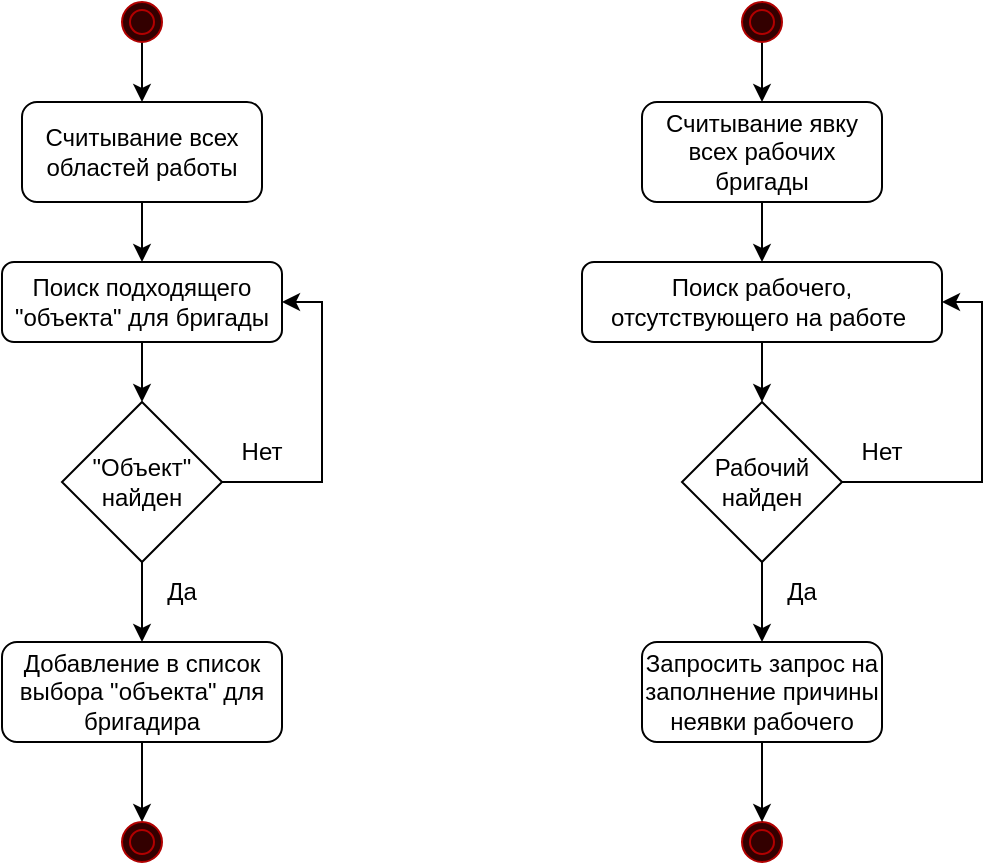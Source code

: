 <mxfile version="16.1.0" type="github">
  <diagram id="C5RBs43oDa-KdzZeNtuy" name="Page-1">
    <mxGraphModel dx="1278" dy="567" grid="1" gridSize="10" guides="1" tooltips="1" connect="1" arrows="1" fold="1" page="1" pageScale="1" pageWidth="827" pageHeight="1169" math="0" shadow="0">
      <root>
        <mxCell id="WIyWlLk6GJQsqaUBKTNV-0" />
        <mxCell id="WIyWlLk6GJQsqaUBKTNV-1" parent="WIyWlLk6GJQsqaUBKTNV-0" />
        <mxCell id="DX_jDA4ijIOc0aVRlDkm-0" style="edgeStyle=orthogonalEdgeStyle;rounded=0;orthogonalLoop=1;jettySize=auto;html=1;exitX=0.5;exitY=1;exitDx=0;exitDy=0;entryX=0.5;entryY=0;entryDx=0;entryDy=0;" edge="1" parent="WIyWlLk6GJQsqaUBKTNV-1" source="DX_jDA4ijIOc0aVRlDkm-1" target="DX_jDA4ijIOc0aVRlDkm-5">
          <mxGeometry relative="1" as="geometry" />
        </mxCell>
        <mxCell id="DX_jDA4ijIOc0aVRlDkm-1" value="" style="ellipse;shape=doubleEllipse;whiteSpace=wrap;html=1;aspect=fixed;fillColor=#330000;fontColor=#ffffff;strokeColor=#B20000;" vertex="1" parent="WIyWlLk6GJQsqaUBKTNV-1">
          <mxGeometry x="190" y="70" width="20" height="20" as="geometry" />
        </mxCell>
        <mxCell id="DX_jDA4ijIOc0aVRlDkm-2" style="edgeStyle=orthogonalEdgeStyle;rounded=0;orthogonalLoop=1;jettySize=auto;html=1;exitX=0.5;exitY=1;exitDx=0;exitDy=0;entryX=0.5;entryY=0;entryDx=0;entryDy=0;" edge="1" parent="WIyWlLk6GJQsqaUBKTNV-1" source="DX_jDA4ijIOc0aVRlDkm-3" target="DX_jDA4ijIOc0aVRlDkm-17">
          <mxGeometry relative="1" as="geometry" />
        </mxCell>
        <mxCell id="DX_jDA4ijIOc0aVRlDkm-3" value="" style="ellipse;shape=doubleEllipse;whiteSpace=wrap;html=1;aspect=fixed;fillColor=#330000;fontColor=#ffffff;strokeColor=#B20000;" vertex="1" parent="WIyWlLk6GJQsqaUBKTNV-1">
          <mxGeometry x="500" y="70" width="20" height="20" as="geometry" />
        </mxCell>
        <mxCell id="DX_jDA4ijIOc0aVRlDkm-4" style="edgeStyle=orthogonalEdgeStyle;rounded=0;orthogonalLoop=1;jettySize=auto;html=1;exitX=0.5;exitY=1;exitDx=0;exitDy=0;entryX=0.5;entryY=0;entryDx=0;entryDy=0;" edge="1" parent="WIyWlLk6GJQsqaUBKTNV-1" source="DX_jDA4ijIOc0aVRlDkm-5" target="DX_jDA4ijIOc0aVRlDkm-7">
          <mxGeometry relative="1" as="geometry" />
        </mxCell>
        <mxCell id="DX_jDA4ijIOc0aVRlDkm-5" value="Считывание всех областей работы" style="rounded=1;whiteSpace=wrap;html=1;fillColor=#FFFFFF;" vertex="1" parent="WIyWlLk6GJQsqaUBKTNV-1">
          <mxGeometry x="140" y="120" width="120" height="50" as="geometry" />
        </mxCell>
        <mxCell id="DX_jDA4ijIOc0aVRlDkm-6" style="edgeStyle=orthogonalEdgeStyle;rounded=0;orthogonalLoop=1;jettySize=auto;html=1;exitX=0.5;exitY=1;exitDx=0;exitDy=0;entryX=0.5;entryY=0;entryDx=0;entryDy=0;" edge="1" parent="WIyWlLk6GJQsqaUBKTNV-1" source="DX_jDA4ijIOc0aVRlDkm-7" target="DX_jDA4ijIOc0aVRlDkm-10">
          <mxGeometry relative="1" as="geometry" />
        </mxCell>
        <mxCell id="DX_jDA4ijIOc0aVRlDkm-7" value="Поиск подходящего &quot;объекта&quot; для бригады" style="rounded=1;whiteSpace=wrap;html=1;fillColor=#FFFFFF;" vertex="1" parent="WIyWlLk6GJQsqaUBKTNV-1">
          <mxGeometry x="130" y="200" width="140" height="40" as="geometry" />
        </mxCell>
        <mxCell id="DX_jDA4ijIOc0aVRlDkm-8" style="edgeStyle=orthogonalEdgeStyle;rounded=0;orthogonalLoop=1;jettySize=auto;html=1;exitX=1;exitY=0.5;exitDx=0;exitDy=0;entryX=1;entryY=0.5;entryDx=0;entryDy=0;" edge="1" parent="WIyWlLk6GJQsqaUBKTNV-1" source="DX_jDA4ijIOc0aVRlDkm-10" target="DX_jDA4ijIOc0aVRlDkm-7">
          <mxGeometry relative="1" as="geometry">
            <Array as="points">
              <mxPoint x="290" y="310" />
              <mxPoint x="290" y="220" />
            </Array>
          </mxGeometry>
        </mxCell>
        <mxCell id="DX_jDA4ijIOc0aVRlDkm-9" style="edgeStyle=orthogonalEdgeStyle;rounded=0;orthogonalLoop=1;jettySize=auto;html=1;exitX=0.5;exitY=1;exitDx=0;exitDy=0;entryX=0.5;entryY=0;entryDx=0;entryDy=0;" edge="1" parent="WIyWlLk6GJQsqaUBKTNV-1" source="DX_jDA4ijIOc0aVRlDkm-10" target="DX_jDA4ijIOc0aVRlDkm-13">
          <mxGeometry relative="1" as="geometry" />
        </mxCell>
        <mxCell id="DX_jDA4ijIOc0aVRlDkm-10" value="&quot;Объект&quot; найден" style="rhombus;whiteSpace=wrap;html=1;fillColor=#FFFFFF;" vertex="1" parent="WIyWlLk6GJQsqaUBKTNV-1">
          <mxGeometry x="160" y="270" width="80" height="80" as="geometry" />
        </mxCell>
        <mxCell id="DX_jDA4ijIOc0aVRlDkm-11" value="Нет" style="text;html=1;strokeColor=none;fillColor=none;align=center;verticalAlign=middle;whiteSpace=wrap;rounded=0;" vertex="1" parent="WIyWlLk6GJQsqaUBKTNV-1">
          <mxGeometry x="230" y="280" width="60" height="30" as="geometry" />
        </mxCell>
        <mxCell id="DX_jDA4ijIOc0aVRlDkm-12" style="edgeStyle=orthogonalEdgeStyle;rounded=0;orthogonalLoop=1;jettySize=auto;html=1;exitX=0.5;exitY=1;exitDx=0;exitDy=0;entryX=0.5;entryY=0;entryDx=0;entryDy=0;" edge="1" parent="WIyWlLk6GJQsqaUBKTNV-1" source="DX_jDA4ijIOc0aVRlDkm-13">
          <mxGeometry relative="1" as="geometry">
            <mxPoint x="200" y="480" as="targetPoint" />
          </mxGeometry>
        </mxCell>
        <mxCell id="DX_jDA4ijIOc0aVRlDkm-13" value="Добавление в список выбора &quot;объекта&quot; для бригадира" style="rounded=1;whiteSpace=wrap;html=1;fillColor=#FFFFFF;" vertex="1" parent="WIyWlLk6GJQsqaUBKTNV-1">
          <mxGeometry x="130" y="390" width="140" height="50" as="geometry" />
        </mxCell>
        <mxCell id="DX_jDA4ijIOc0aVRlDkm-14" value="Да" style="text;html=1;strokeColor=none;fillColor=none;align=center;verticalAlign=middle;whiteSpace=wrap;rounded=0;" vertex="1" parent="WIyWlLk6GJQsqaUBKTNV-1">
          <mxGeometry x="190" y="350" width="60" height="30" as="geometry" />
        </mxCell>
        <mxCell id="DX_jDA4ijIOc0aVRlDkm-15" value="" style="ellipse;shape=doubleEllipse;whiteSpace=wrap;html=1;aspect=fixed;fillColor=#330000;fontColor=#ffffff;strokeColor=#B20000;" vertex="1" parent="WIyWlLk6GJQsqaUBKTNV-1">
          <mxGeometry x="500" y="480" width="20" height="20" as="geometry" />
        </mxCell>
        <mxCell id="DX_jDA4ijIOc0aVRlDkm-16" style="edgeStyle=orthogonalEdgeStyle;rounded=0;orthogonalLoop=1;jettySize=auto;html=1;exitX=0.5;exitY=1;exitDx=0;exitDy=0;entryX=0.5;entryY=0;entryDx=0;entryDy=0;" edge="1" parent="WIyWlLk6GJQsqaUBKTNV-1" source="DX_jDA4ijIOc0aVRlDkm-17" target="DX_jDA4ijIOc0aVRlDkm-19">
          <mxGeometry relative="1" as="geometry" />
        </mxCell>
        <mxCell id="DX_jDA4ijIOc0aVRlDkm-17" value="Считывание явку всех рабочих бригады" style="rounded=1;whiteSpace=wrap;html=1;fillColor=#FFFFFF;" vertex="1" parent="WIyWlLk6GJQsqaUBKTNV-1">
          <mxGeometry x="450" y="120" width="120" height="50" as="geometry" />
        </mxCell>
        <mxCell id="DX_jDA4ijIOc0aVRlDkm-18" style="edgeStyle=orthogonalEdgeStyle;rounded=0;orthogonalLoop=1;jettySize=auto;html=1;exitX=0.5;exitY=1;exitDx=0;exitDy=0;entryX=0.5;entryY=0;entryDx=0;entryDy=0;" edge="1" parent="WIyWlLk6GJQsqaUBKTNV-1" source="DX_jDA4ijIOc0aVRlDkm-19" target="DX_jDA4ijIOc0aVRlDkm-22">
          <mxGeometry relative="1" as="geometry" />
        </mxCell>
        <mxCell id="DX_jDA4ijIOc0aVRlDkm-19" value="Поиск рабочего, отсутствующего на работе&amp;nbsp;" style="rounded=1;whiteSpace=wrap;html=1;fillColor=#FFFFFF;" vertex="1" parent="WIyWlLk6GJQsqaUBKTNV-1">
          <mxGeometry x="420" y="200" width="180" height="40" as="geometry" />
        </mxCell>
        <mxCell id="DX_jDA4ijIOc0aVRlDkm-20" style="edgeStyle=orthogonalEdgeStyle;rounded=0;orthogonalLoop=1;jettySize=auto;html=1;exitX=1;exitY=0.5;exitDx=0;exitDy=0;entryX=1;entryY=0.5;entryDx=0;entryDy=0;" edge="1" parent="WIyWlLk6GJQsqaUBKTNV-1" source="DX_jDA4ijIOc0aVRlDkm-22" target="DX_jDA4ijIOc0aVRlDkm-19">
          <mxGeometry relative="1" as="geometry">
            <Array as="points">
              <mxPoint x="620" y="310" />
              <mxPoint x="620" y="220" />
            </Array>
          </mxGeometry>
        </mxCell>
        <mxCell id="DX_jDA4ijIOc0aVRlDkm-21" style="edgeStyle=orthogonalEdgeStyle;rounded=0;orthogonalLoop=1;jettySize=auto;html=1;exitX=0.5;exitY=1;exitDx=0;exitDy=0;entryX=0.5;entryY=0;entryDx=0;entryDy=0;" edge="1" parent="WIyWlLk6GJQsqaUBKTNV-1" source="DX_jDA4ijIOc0aVRlDkm-22" target="DX_jDA4ijIOc0aVRlDkm-25">
          <mxGeometry relative="1" as="geometry" />
        </mxCell>
        <mxCell id="DX_jDA4ijIOc0aVRlDkm-22" value="Рабочий найден" style="rhombus;whiteSpace=wrap;html=1;fillColor=#FFFFFF;" vertex="1" parent="WIyWlLk6GJQsqaUBKTNV-1">
          <mxGeometry x="470" y="270" width="80" height="80" as="geometry" />
        </mxCell>
        <mxCell id="DX_jDA4ijIOc0aVRlDkm-23" value="Нет" style="text;html=1;strokeColor=none;fillColor=none;align=center;verticalAlign=middle;whiteSpace=wrap;rounded=0;" vertex="1" parent="WIyWlLk6GJQsqaUBKTNV-1">
          <mxGeometry x="540" y="280" width="60" height="30" as="geometry" />
        </mxCell>
        <mxCell id="DX_jDA4ijIOc0aVRlDkm-24" style="edgeStyle=orthogonalEdgeStyle;rounded=0;orthogonalLoop=1;jettySize=auto;html=1;exitX=0.5;exitY=1;exitDx=0;exitDy=0;entryX=0.5;entryY=0;entryDx=0;entryDy=0;" edge="1" parent="WIyWlLk6GJQsqaUBKTNV-1" source="DX_jDA4ijIOc0aVRlDkm-25">
          <mxGeometry relative="1" as="geometry">
            <mxPoint x="510" y="480" as="targetPoint" />
          </mxGeometry>
        </mxCell>
        <mxCell id="DX_jDA4ijIOc0aVRlDkm-25" value="Запросить запрос на заполнение причины неявки рабочего" style="rounded=1;whiteSpace=wrap;html=1;fillColor=#FFFFFF;" vertex="1" parent="WIyWlLk6GJQsqaUBKTNV-1">
          <mxGeometry x="450" y="390" width="120" height="50" as="geometry" />
        </mxCell>
        <mxCell id="DX_jDA4ijIOc0aVRlDkm-26" value="" style="ellipse;shape=doubleEllipse;whiteSpace=wrap;html=1;aspect=fixed;fillColor=#330000;fontColor=#ffffff;strokeColor=#B20000;" vertex="1" parent="WIyWlLk6GJQsqaUBKTNV-1">
          <mxGeometry x="190" y="480" width="20" height="20" as="geometry" />
        </mxCell>
        <mxCell id="DX_jDA4ijIOc0aVRlDkm-27" value="Да" style="text;html=1;strokeColor=none;fillColor=none;align=center;verticalAlign=middle;whiteSpace=wrap;rounded=0;" vertex="1" parent="WIyWlLk6GJQsqaUBKTNV-1">
          <mxGeometry x="500" y="350" width="60" height="30" as="geometry" />
        </mxCell>
      </root>
    </mxGraphModel>
  </diagram>
</mxfile>
